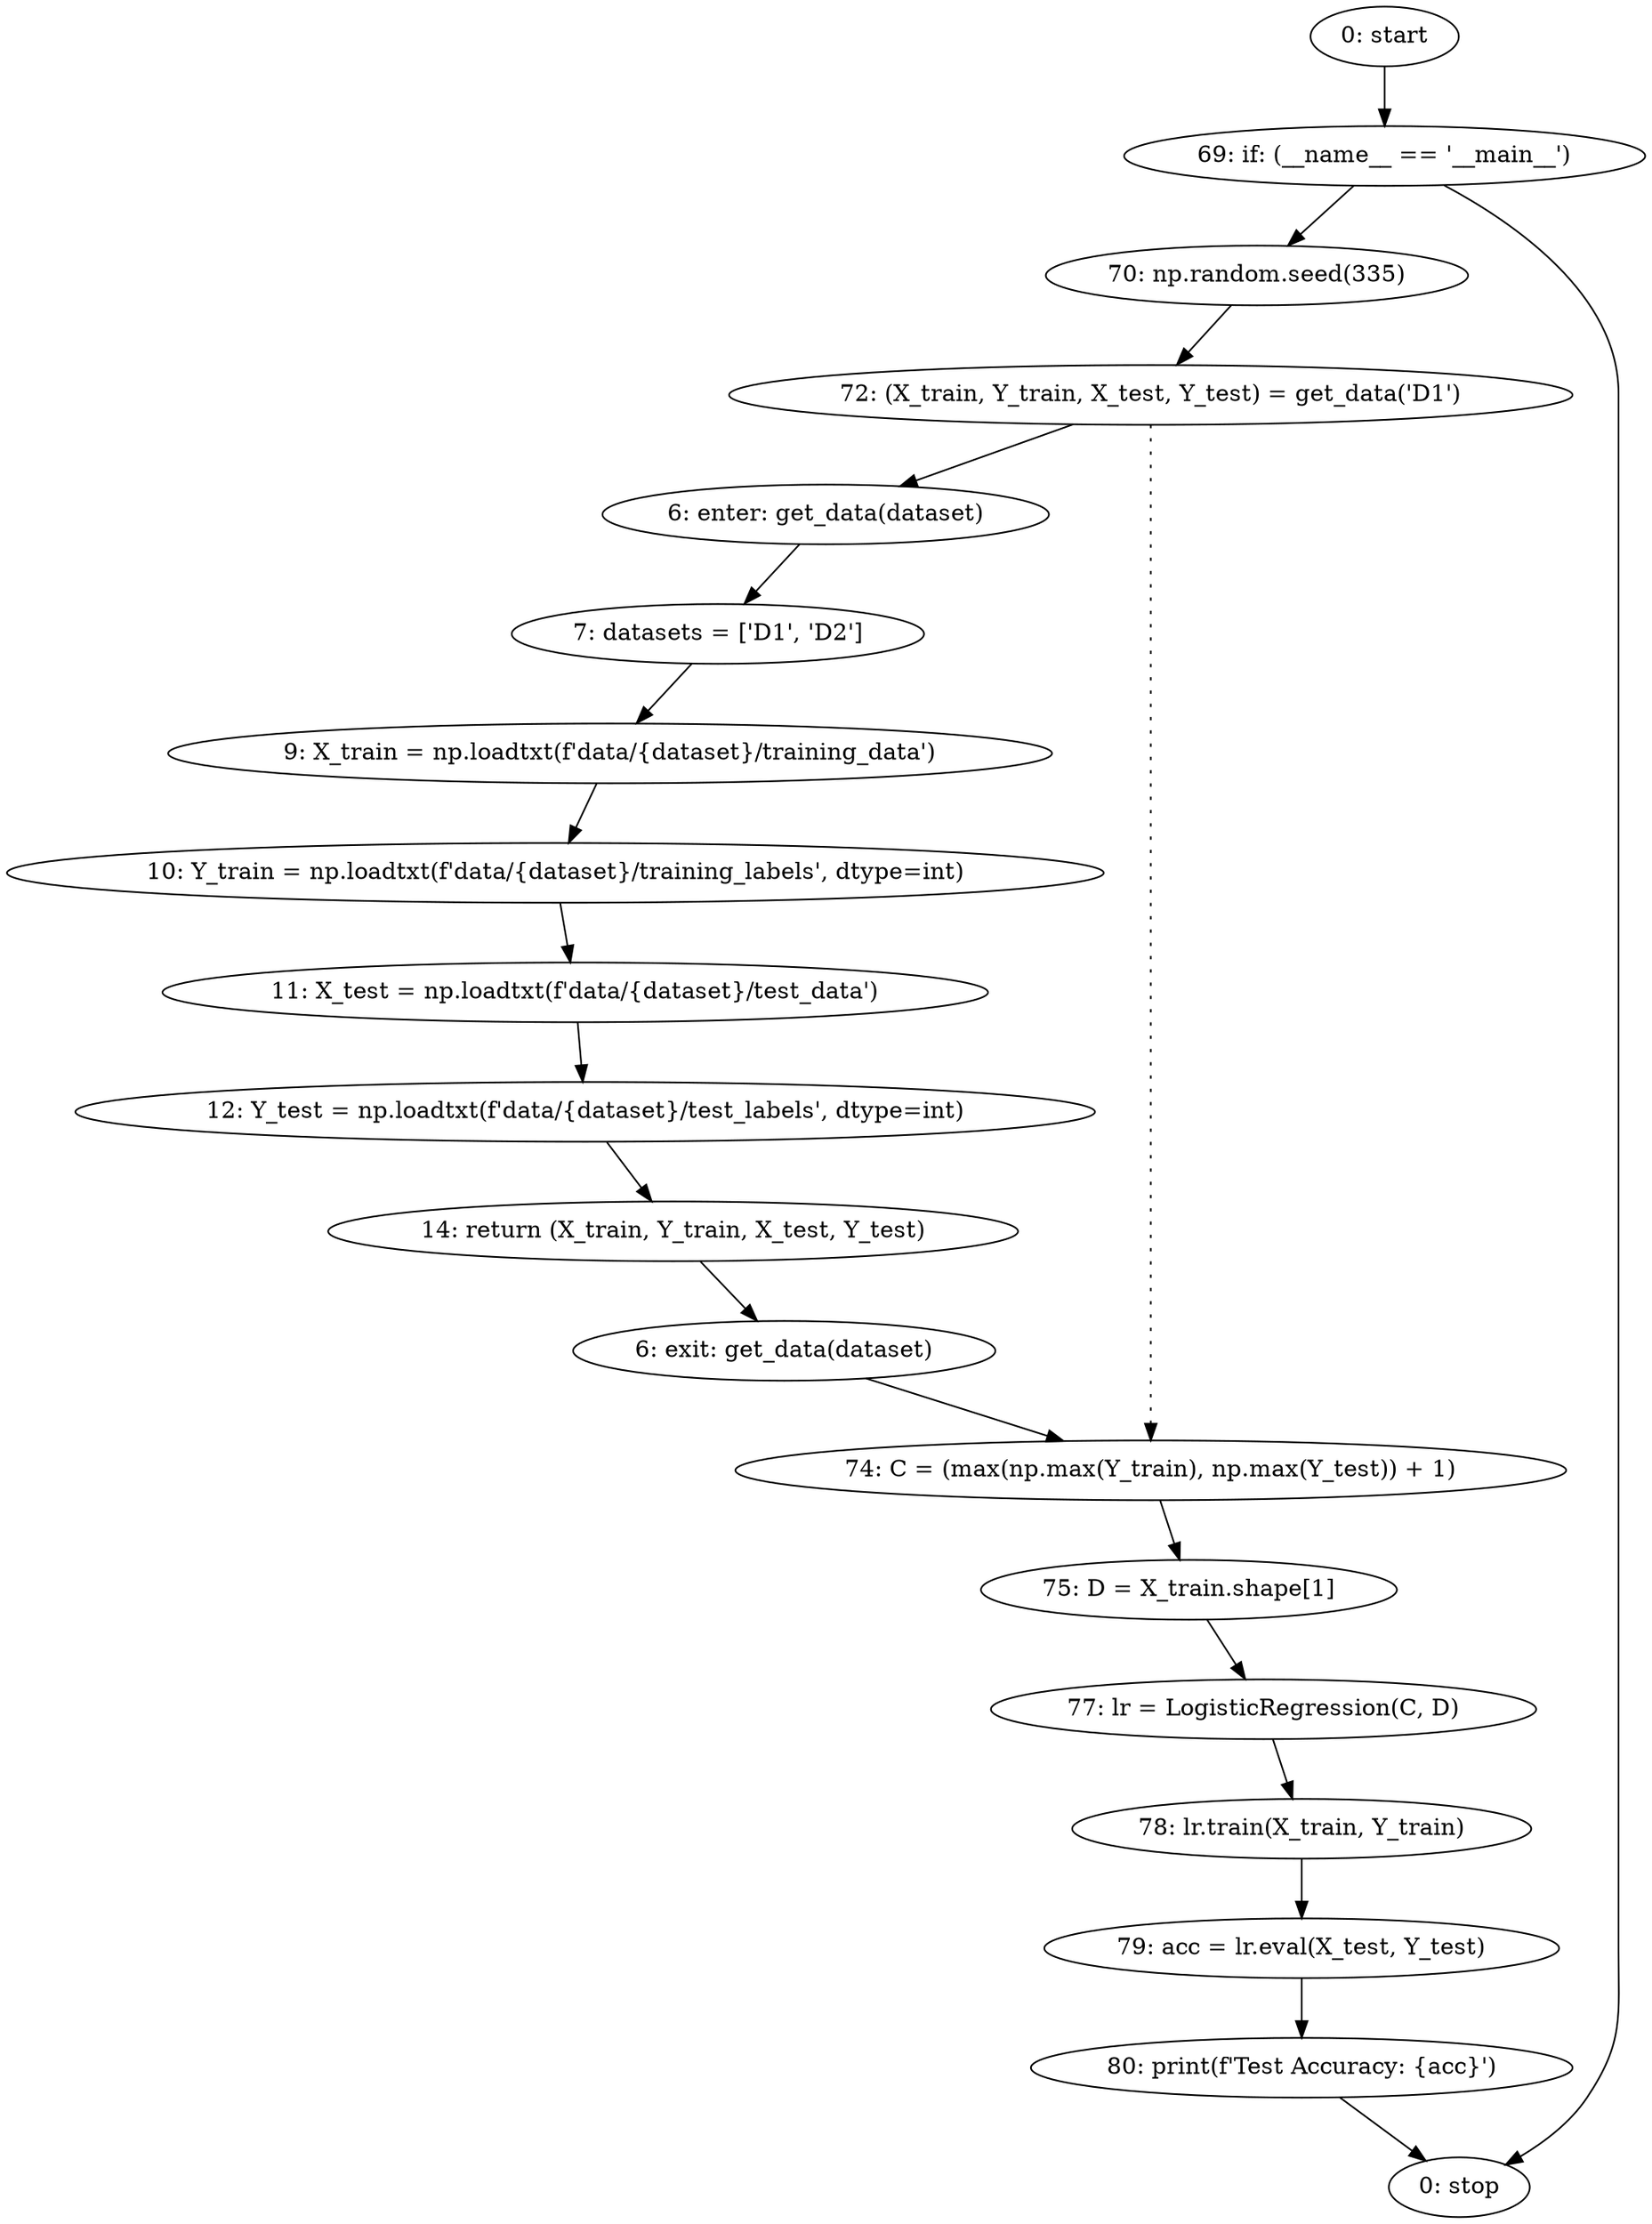 strict digraph "" {
	node [label="\N"];
	0	 [label="0: start"];
	9	 [label="69: if: (__name__ == '__main__')"];
	0 -> 9;
	10	 [label="70: np.random.seed(335)"];
	9 -> 10;
	18	 [label="0: stop"];
	9 -> 18;
	1	 [label="6: enter: get_data(dataset)"];
	3	 [label="7: datasets = ['D1', 'D2']"];
	1 -> 3;
	4	 [label="9: X_train = np.loadtxt(f'data/{dataset}/training_data')"];
	3 -> 4;
	11	 [label="72: (X_train, Y_train, X_test, Y_test) = get_data('D1')"];
	11 -> 1;
	12	 [label="74: C = (max(np.max(Y_train), np.max(Y_test)) + 1)"];
	11 -> 12	 [style=dotted,
		weight=100];
	13	 [label="75: D = X_train.shape[1]"];
	12 -> 13;
	2	 [label="6: exit: get_data(dataset)"];
	2 -> 12;
	8	 [label="14: return (X_train, Y_train, X_test, Y_test)"];
	8 -> 2;
	5	 [label="10: Y_train = np.loadtxt(f'data/{dataset}/training_labels', dtype=int)"];
	4 -> 5;
	6	 [label="11: X_test = np.loadtxt(f'data/{dataset}/test_data')"];
	5 -> 6;
	7	 [label="12: Y_test = np.loadtxt(f'data/{dataset}/test_labels', dtype=int)"];
	6 -> 7;
	7 -> 8;
	10 -> 11;
	14	 [label="77: lr = LogisticRegression(C, D)"];
	13 -> 14;
	15	 [label="78: lr.train(X_train, Y_train)"];
	14 -> 15;
	16	 [label="79: acc = lr.eval(X_test, Y_test)"];
	15 -> 16;
	17	 [label="80: print(f'Test Accuracy: {acc}')"];
	16 -> 17;
	17 -> 18;
}

